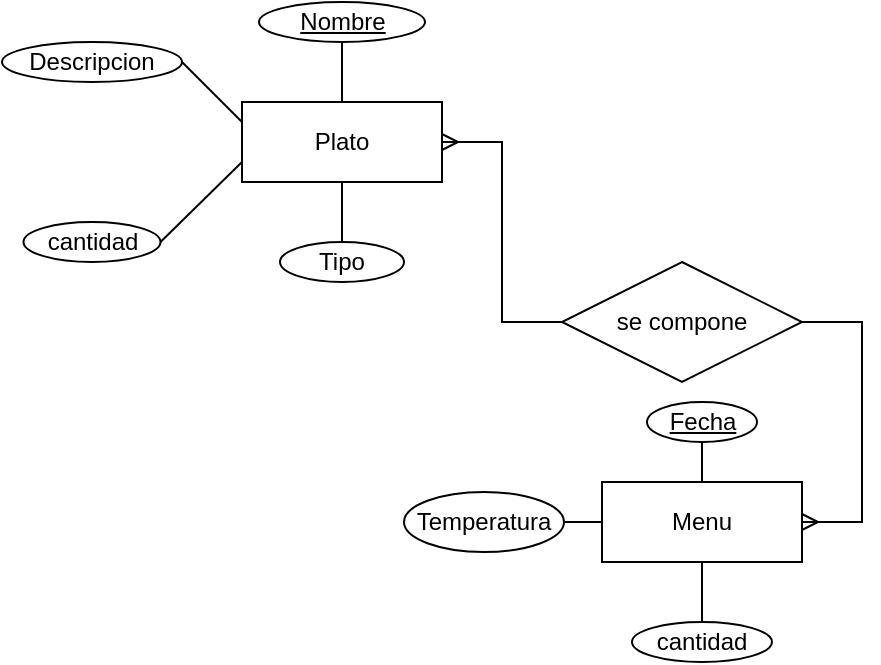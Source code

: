 <mxfile version="16.5.2" type="device"><diagram id="qYV6kIJ1ppDBTbM5gD_U" name="Page-1"><mxGraphModel dx="1422" dy="762" grid="1" gridSize="10" guides="1" tooltips="1" connect="1" arrows="1" fold="1" page="1" pageScale="1" pageWidth="827" pageHeight="1169" math="0" shadow="0"><root><mxCell id="0"/><mxCell id="1" parent="0"/><mxCell id="bDgy9zZy1WNJ3xEMT5PM-1" value="Plato" style="whiteSpace=wrap;html=1;align=center;" vertex="1" parent="1"><mxGeometry x="310" y="170" width="100" height="40" as="geometry"/></mxCell><mxCell id="bDgy9zZy1WNJ3xEMT5PM-2" value="Menu" style="whiteSpace=wrap;html=1;align=center;" vertex="1" parent="1"><mxGeometry x="490" y="360" width="100" height="40" as="geometry"/></mxCell><mxCell id="bDgy9zZy1WNJ3xEMT5PM-3" value="se compone" style="shape=rhombus;perimeter=rhombusPerimeter;whiteSpace=wrap;html=1;align=center;" vertex="1" parent="1"><mxGeometry x="470" y="250" width="120" height="60" as="geometry"/></mxCell><mxCell id="bDgy9zZy1WNJ3xEMT5PM-4" value="" style="edgeStyle=entityRelationEdgeStyle;fontSize=12;html=1;endArrow=ERmany;rounded=0;entryX=1;entryY=0.5;entryDx=0;entryDy=0;exitX=0;exitY=0.5;exitDx=0;exitDy=0;" edge="1" parent="1" source="bDgy9zZy1WNJ3xEMT5PM-3" target="bDgy9zZy1WNJ3xEMT5PM-1"><mxGeometry width="100" height="100" relative="1" as="geometry"><mxPoint x="350" y="430" as="sourcePoint"/><mxPoint x="450" y="330" as="targetPoint"/></mxGeometry></mxCell><mxCell id="bDgy9zZy1WNJ3xEMT5PM-5" value="" style="edgeStyle=entityRelationEdgeStyle;fontSize=12;html=1;endArrow=ERmany;rounded=0;entryX=1;entryY=0.5;entryDx=0;entryDy=0;exitX=1;exitY=0.5;exitDx=0;exitDy=0;" edge="1" parent="1" source="bDgy9zZy1WNJ3xEMT5PM-3" target="bDgy9zZy1WNJ3xEMT5PM-2"><mxGeometry width="100" height="100" relative="1" as="geometry"><mxPoint x="370" y="520" as="sourcePoint"/><mxPoint x="470" y="420" as="targetPoint"/></mxGeometry></mxCell><mxCell id="bDgy9zZy1WNJ3xEMT5PM-6" value="Nombre" style="ellipse;whiteSpace=wrap;html=1;align=center;fontStyle=4;" vertex="1" parent="1"><mxGeometry x="318.5" y="120" width="83" height="20" as="geometry"/></mxCell><mxCell id="bDgy9zZy1WNJ3xEMT5PM-7" value="" style="endArrow=none;html=1;rounded=0;exitX=0.5;exitY=1;exitDx=0;exitDy=0;entryX=0.5;entryY=0;entryDx=0;entryDy=0;" edge="1" parent="1" source="bDgy9zZy1WNJ3xEMT5PM-6" target="bDgy9zZy1WNJ3xEMT5PM-1"><mxGeometry relative="1" as="geometry"><mxPoint x="370" y="140" as="sourcePoint"/><mxPoint x="530" y="140" as="targetPoint"/></mxGeometry></mxCell><mxCell id="bDgy9zZy1WNJ3xEMT5PM-8" value="Descripcion" style="ellipse;whiteSpace=wrap;html=1;align=center;" vertex="1" parent="1"><mxGeometry x="190" y="140" width="90" height="20" as="geometry"/></mxCell><mxCell id="bDgy9zZy1WNJ3xEMT5PM-9" value="" style="endArrow=none;html=1;rounded=0;exitX=1;exitY=0.5;exitDx=0;exitDy=0;entryX=0;entryY=0.25;entryDx=0;entryDy=0;" edge="1" parent="1" source="bDgy9zZy1WNJ3xEMT5PM-8" target="bDgy9zZy1WNJ3xEMT5PM-1"><mxGeometry relative="1" as="geometry"><mxPoint x="230" y="250" as="sourcePoint"/><mxPoint x="390" y="250" as="targetPoint"/></mxGeometry></mxCell><mxCell id="bDgy9zZy1WNJ3xEMT5PM-10" value="Tipo" style="ellipse;whiteSpace=wrap;html=1;align=center;" vertex="1" parent="1"><mxGeometry x="329" y="240" width="62" height="20" as="geometry"/></mxCell><mxCell id="bDgy9zZy1WNJ3xEMT5PM-11" value="" style="endArrow=none;html=1;rounded=0;entryX=0.5;entryY=0;entryDx=0;entryDy=0;exitX=0.5;exitY=1;exitDx=0;exitDy=0;" edge="1" parent="1" source="bDgy9zZy1WNJ3xEMT5PM-1" target="bDgy9zZy1WNJ3xEMT5PM-10"><mxGeometry relative="1" as="geometry"><mxPoint x="200" y="250" as="sourcePoint"/><mxPoint x="360" y="250" as="targetPoint"/></mxGeometry></mxCell><mxCell id="bDgy9zZy1WNJ3xEMT5PM-12" value="cantidad" style="ellipse;whiteSpace=wrap;html=1;align=center;" vertex="1" parent="1"><mxGeometry x="505" y="430" width="70" height="20" as="geometry"/></mxCell><mxCell id="bDgy9zZy1WNJ3xEMT5PM-13" value="" style="endArrow=none;html=1;rounded=0;exitX=0.5;exitY=1;exitDx=0;exitDy=0;entryX=0.5;entryY=0;entryDx=0;entryDy=0;" edge="1" parent="1" source="bDgy9zZy1WNJ3xEMT5PM-2" target="bDgy9zZy1WNJ3xEMT5PM-12"><mxGeometry relative="1" as="geometry"><mxPoint x="390" y="410" as="sourcePoint"/><mxPoint x="550" y="410" as="targetPoint"/></mxGeometry></mxCell><mxCell id="bDgy9zZy1WNJ3xEMT5PM-14" value="Fecha" style="ellipse;whiteSpace=wrap;html=1;align=center;fontStyle=4;" vertex="1" parent="1"><mxGeometry x="512.5" y="320" width="55" height="20" as="geometry"/></mxCell><mxCell id="bDgy9zZy1WNJ3xEMT5PM-15" value="" style="endArrow=none;html=1;rounded=0;entryX=0.5;entryY=1;entryDx=0;entryDy=0;exitX=0.5;exitY=0;exitDx=0;exitDy=0;" edge="1" parent="1" source="bDgy9zZy1WNJ3xEMT5PM-2" target="bDgy9zZy1WNJ3xEMT5PM-14"><mxGeometry relative="1" as="geometry"><mxPoint x="350" y="340" as="sourcePoint"/><mxPoint x="510" y="340" as="targetPoint"/></mxGeometry></mxCell><mxCell id="bDgy9zZy1WNJ3xEMT5PM-16" value="Temperatura" style="ellipse;whiteSpace=wrap;html=1;align=center;" vertex="1" parent="1"><mxGeometry x="391" y="365" width="80" height="30" as="geometry"/></mxCell><mxCell id="bDgy9zZy1WNJ3xEMT5PM-17" value="" style="endArrow=none;html=1;rounded=0;entryX=0;entryY=0.5;entryDx=0;entryDy=0;exitX=1;exitY=0.5;exitDx=0;exitDy=0;" edge="1" parent="1" source="bDgy9zZy1WNJ3xEMT5PM-16" target="bDgy9zZy1WNJ3xEMT5PM-2"><mxGeometry relative="1" as="geometry"><mxPoint x="340" y="470" as="sourcePoint"/><mxPoint x="500" y="470" as="targetPoint"/></mxGeometry></mxCell><mxCell id="bDgy9zZy1WNJ3xEMT5PM-18" value="cantidad" style="ellipse;whiteSpace=wrap;html=1;align=center;" vertex="1" parent="1"><mxGeometry x="200.75" y="230" width="68.5" height="20" as="geometry"/></mxCell><mxCell id="bDgy9zZy1WNJ3xEMT5PM-19" value="" style="endArrow=none;html=1;rounded=0;exitX=1;exitY=0.5;exitDx=0;exitDy=0;" edge="1" parent="1" source="bDgy9zZy1WNJ3xEMT5PM-18"><mxGeometry relative="1" as="geometry"><mxPoint x="150" y="260" as="sourcePoint"/><mxPoint x="310" y="200" as="targetPoint"/></mxGeometry></mxCell></root></mxGraphModel></diagram></mxfile>